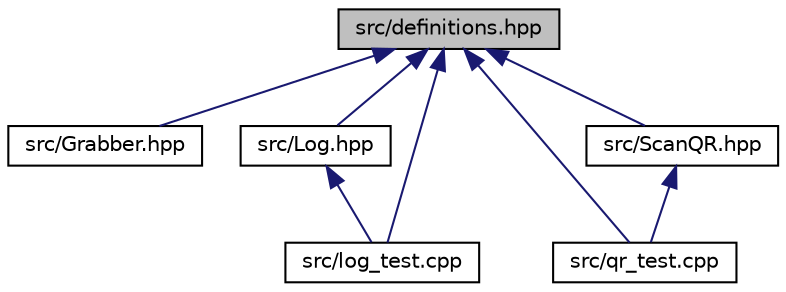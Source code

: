 digraph "src/definitions.hpp"
{
  edge [fontname="Helvetica",fontsize="10",labelfontname="Helvetica",labelfontsize="10"];
  node [fontname="Helvetica",fontsize="10",shape=record];
  Node1 [label="src/definitions.hpp",height=0.2,width=0.4,color="black", fillcolor="grey75", style="filled", fontcolor="black"];
  Node1 -> Node2 [dir="back",color="midnightblue",fontsize="10",style="solid",fontname="Helvetica"];
  Node2 [label="src/Grabber.hpp",height=0.2,width=0.4,color="black", fillcolor="white", style="filled",URL="$Grabber_8hpp.html"];
  Node1 -> Node3 [dir="back",color="midnightblue",fontsize="10",style="solid",fontname="Helvetica"];
  Node3 [label="src/Log.hpp",height=0.2,width=0.4,color="black", fillcolor="white", style="filled",URL="$Log_8hpp.html"];
  Node3 -> Node4 [dir="back",color="midnightblue",fontsize="10",style="solid",fontname="Helvetica"];
  Node4 [label="src/log_test.cpp",height=0.2,width=0.4,color="black", fillcolor="white", style="filled",URL="$log__test_8cpp.html"];
  Node1 -> Node4 [dir="back",color="midnightblue",fontsize="10",style="solid",fontname="Helvetica"];
  Node1 -> Node5 [dir="back",color="midnightblue",fontsize="10",style="solid",fontname="Helvetica"];
  Node5 [label="src/qr_test.cpp",height=0.2,width=0.4,color="black", fillcolor="white", style="filled",URL="$qr__test_8cpp.html"];
  Node1 -> Node6 [dir="back",color="midnightblue",fontsize="10",style="solid",fontname="Helvetica"];
  Node6 [label="src/ScanQR.hpp",height=0.2,width=0.4,color="black", fillcolor="white", style="filled",URL="$ScanQR_8hpp.html"];
  Node6 -> Node5 [dir="back",color="midnightblue",fontsize="10",style="solid",fontname="Helvetica"];
}
